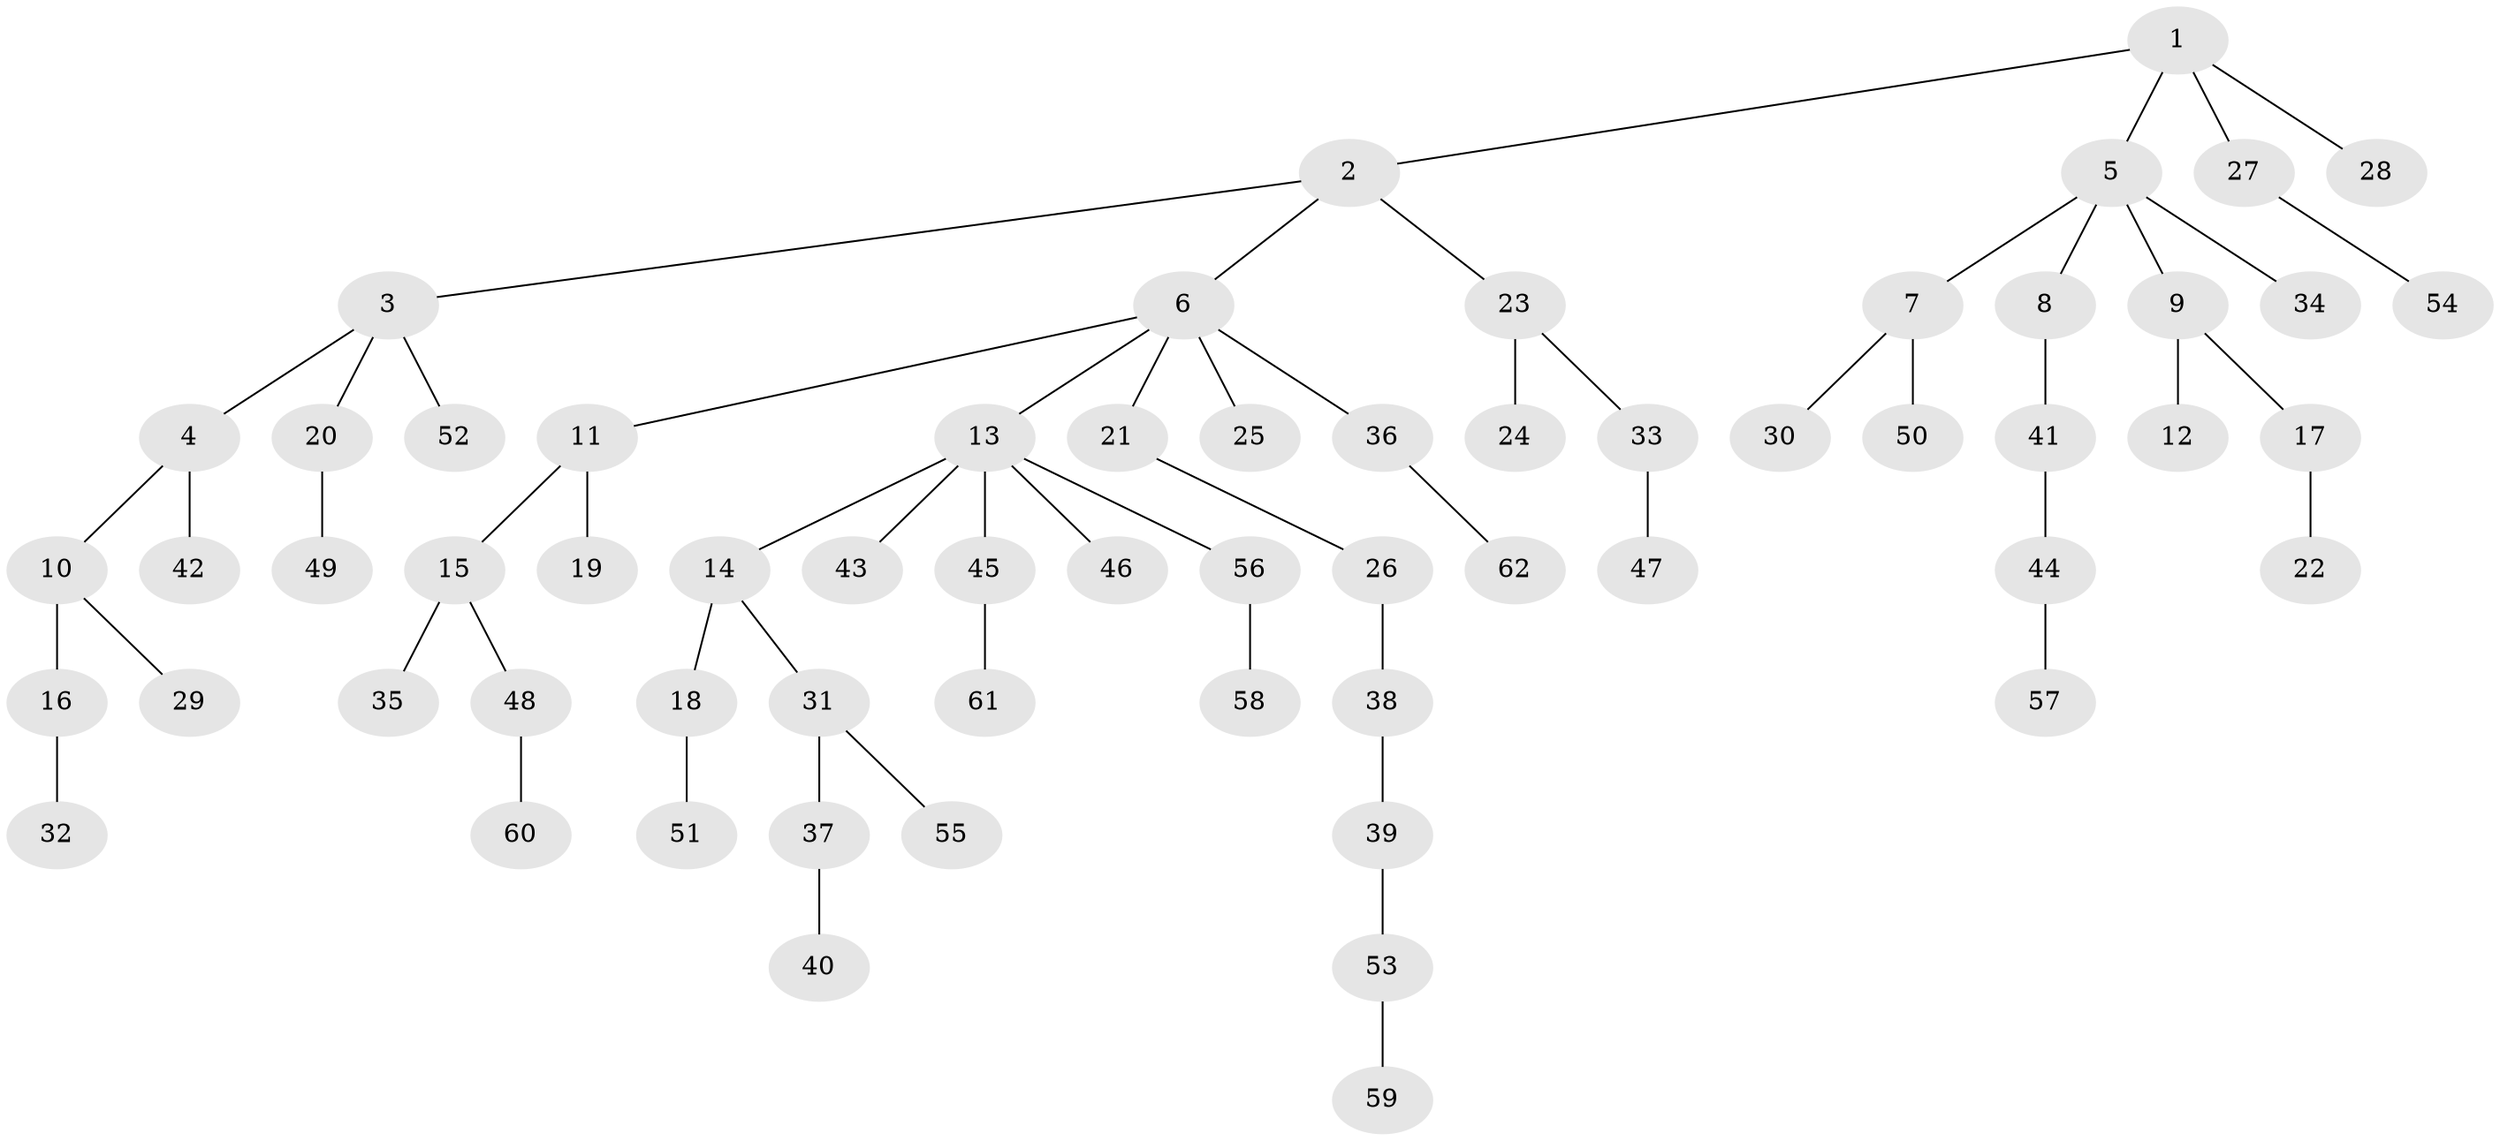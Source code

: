 // coarse degree distribution, {6: 0.023255813953488372, 3: 0.11627906976744186, 4: 0.023255813953488372, 5: 0.06976744186046512, 2: 0.2558139534883721, 1: 0.5116279069767442}
// Generated by graph-tools (version 1.1) at 2025/24/03/03/25 07:24:05]
// undirected, 62 vertices, 61 edges
graph export_dot {
graph [start="1"]
  node [color=gray90,style=filled];
  1;
  2;
  3;
  4;
  5;
  6;
  7;
  8;
  9;
  10;
  11;
  12;
  13;
  14;
  15;
  16;
  17;
  18;
  19;
  20;
  21;
  22;
  23;
  24;
  25;
  26;
  27;
  28;
  29;
  30;
  31;
  32;
  33;
  34;
  35;
  36;
  37;
  38;
  39;
  40;
  41;
  42;
  43;
  44;
  45;
  46;
  47;
  48;
  49;
  50;
  51;
  52;
  53;
  54;
  55;
  56;
  57;
  58;
  59;
  60;
  61;
  62;
  1 -- 2;
  1 -- 5;
  1 -- 27;
  1 -- 28;
  2 -- 3;
  2 -- 6;
  2 -- 23;
  3 -- 4;
  3 -- 20;
  3 -- 52;
  4 -- 10;
  4 -- 42;
  5 -- 7;
  5 -- 8;
  5 -- 9;
  5 -- 34;
  6 -- 11;
  6 -- 13;
  6 -- 21;
  6 -- 25;
  6 -- 36;
  7 -- 30;
  7 -- 50;
  8 -- 41;
  9 -- 12;
  9 -- 17;
  10 -- 16;
  10 -- 29;
  11 -- 15;
  11 -- 19;
  13 -- 14;
  13 -- 43;
  13 -- 45;
  13 -- 46;
  13 -- 56;
  14 -- 18;
  14 -- 31;
  15 -- 35;
  15 -- 48;
  16 -- 32;
  17 -- 22;
  18 -- 51;
  20 -- 49;
  21 -- 26;
  23 -- 24;
  23 -- 33;
  26 -- 38;
  27 -- 54;
  31 -- 37;
  31 -- 55;
  33 -- 47;
  36 -- 62;
  37 -- 40;
  38 -- 39;
  39 -- 53;
  41 -- 44;
  44 -- 57;
  45 -- 61;
  48 -- 60;
  53 -- 59;
  56 -- 58;
}
